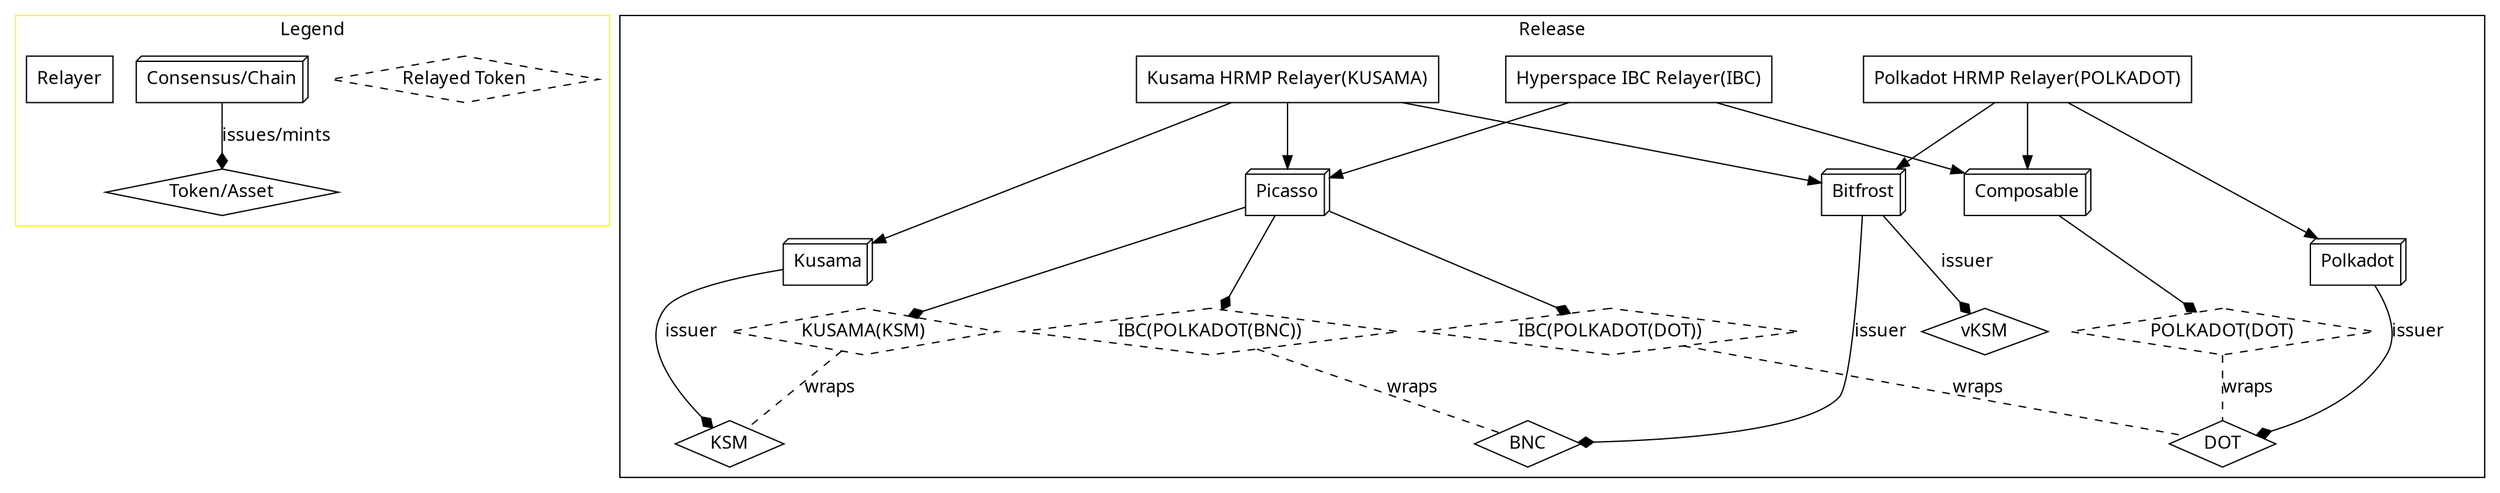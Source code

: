 digraph xcvm_denominations_tokens {
    graph [fontname = "Handlee"];
    node [fontname = "Handlee"];
    edge [fontname = "Handlee"];

    subgraph cluster_legend {
        label = "Legend";
        color = yellow;
        "Token/Asset" [shape = diamond;];
        "Relayed Token" [shape = diamond;style = dashed;];
        "Consensus/Chain" [shape = box3d;];
        "Consensus/Chain" -> "Token/Asset" [arrowhead = diamond; label = "issues/mints";];
        "Relayer" [shape = record;];
    }
    
    subgraph cluster_release {
        label = "Release";
        dot [shape = diamond;label = "DOT";];
        ksm [shape = diamond;label = "KSM";];
        vksm [shape = diamond;label = "vKSM";];
        bnc [shape = diamond;label = "BNC";];
        kusama_ksm [shape = diamond;label = "KUSAMA(KSM)";style = dashed;];
        polkadot_dot [shape = diamond;label = "POLKADOT(DOT)";style = dashed;];
        ibc_polkadot_dot [shape = diamond;label = "IBC(POLKADOT(DOT))";style = dashed;];
        ibc_polkadot_bnc [shape = diamond;label = "IBC(POLKADOT(BNC))";style = dashed;];
        
        bitfrost_kusama [shape = box3d;label = "Bitfrost";];
        picasso [shape = box3d;label = "Picasso";];
        kusama [shape = box3d;label = "Kusama";];
        polkadot [shape = box3d;label = "Polkadot";];
        composable [shape = box3d;label = "Composable";];
        ibc_relayer [shape = record;label = "Hyperspace IBC Relayer(IBC)";];
        kusama_relayer [shape = record;label = "Kusama HRMP Relayer(KUSAMA)";];
        polkadot_relayer [shape = record;label = "Polkadot HRMP Relayer(POLKADOT)";];
        
        kusama_relayer -> kusama [shape = bidirectional;];
        kusama_relayer -> picasso [shape = bidirectional;];
        kusama_relayer -> bitfrost_kusama [shape = bidirectional;];
        
        polkadot_relayer -> composable [shape = bidirectional;];
        polkadot_relayer -> bitfrost_kusama [shape = bidirectional;];
        polkadot_relayer -> polkadot [shape = bidirectional;];
        
        ibc_relayer -> composable;
        ibc_relayer -> picasso;
        
        kusama -> ksm [arrowhead = diamond; label = "issuer";];
        picasso -> kusama_ksm [arrowhead = diamond;];
        kusama_ksm -> ksm [arrowhead = none; style = dashed; label = "wraps";];
        
        bitfrost_kusama -> bnc [arrowhead = diamond; label = "issuer";];
        bitfrost_kusama -> vksm [arrowhead = diamond; label = "issuer";];
        
        polkadot -> dot [arrowhead = diamond; label = "issuer";];
        composable -> polkadot_dot [arrowhead = diamond;];
        polkadot_dot -> dot [arrowhead = none; style = dashed; label = "wraps";];
        
        picasso -> ibc_polkadot_bnc [arrowhead = diamond;];
        picasso -> ibc_polkadot_dot [arrowhead = diamond;];
        
        ibc_polkadot_bnc -> bnc [arrowhead = none; style = dashed; label = "wraps";];
        
        ibc_polkadot_dot -> dot [arrowhead = none; style = dashed; label = "wraps";];
    }
}